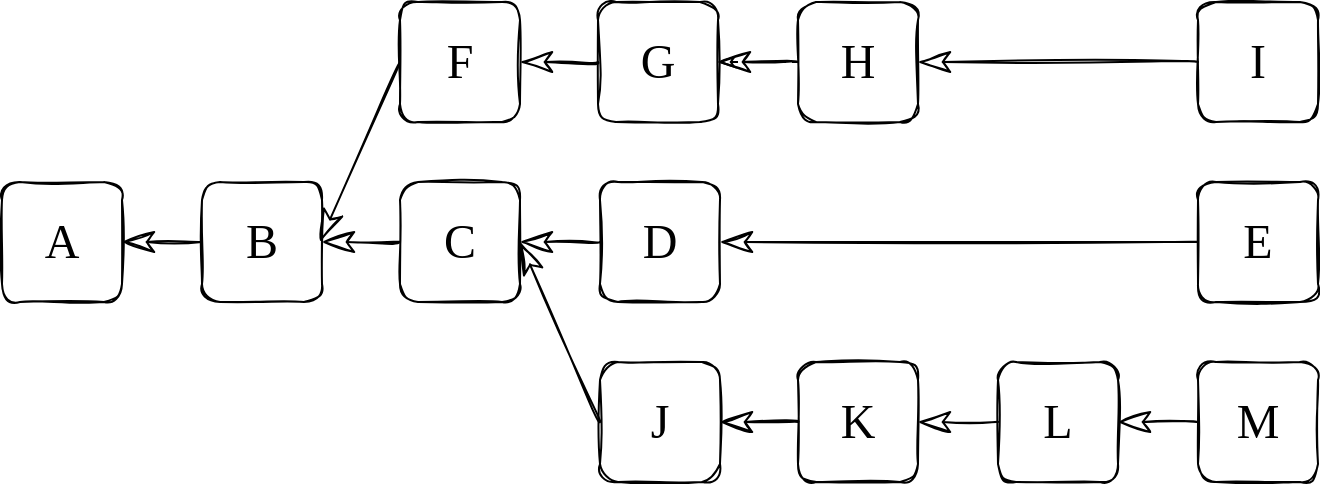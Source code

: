 <mxfile version="20.7.4" type="github" pages="2">
  <diagram id="2iQ7KFdxJWEys-9EnqEy" name="blocktree">
    <mxGraphModel dx="2074" dy="1093" grid="1" gridSize="10" guides="1" tooltips="1" connect="1" arrows="1" fold="1" page="1" pageScale="1" pageWidth="850" pageHeight="1100" math="0" shadow="0">
      <root>
        <mxCell id="0" />
        <mxCell id="1" parent="0" />
        <mxCell id="ZJZPLlPZYwr_zcbTW-Ft-1" value="&lt;font data-font-src=&quot;https://fonts.googleapis.com/css?family=Gloria+Hallelujah&quot; style=&quot;font-size: 24px;&quot; face=&quot;Gloria Hallelujah&quot;&gt;A&lt;/font&gt;" style="rounded=1;whiteSpace=wrap;html=1;sketch=1;hachureGap=4;fontFamily=Architects Daughter;fontSource=https%3A%2F%2Ffonts.googleapis.com%2Fcss%3Ffamily%3DArchitects%2BDaughter;fontSize=20;fillColor=none;fillStyle=hachure;" vertex="1" parent="1">
          <mxGeometry x="41" y="170" width="60" height="60" as="geometry" />
        </mxCell>
        <mxCell id="ZJZPLlPZYwr_zcbTW-Ft-2" value="&lt;font style=&quot;font-size: 24px;&quot; data-font-src=&quot;https://fonts.googleapis.com/css?family=Gloria+Hallelujah&quot; face=&quot;Gloria Hallelujah&quot;&gt;B&lt;/font&gt;" style="rounded=1;whiteSpace=wrap;html=1;sketch=1;hachureGap=4;fontFamily=Architects Daughter;fontSource=https%3A%2F%2Ffonts.googleapis.com%2Fcss%3Ffamily%3DArchitects%2BDaughter;fontSize=20;fillColor=none;fillStyle=hachure;" vertex="1" parent="1">
          <mxGeometry x="141" y="170" width="60" height="60" as="geometry" />
        </mxCell>
        <mxCell id="ZJZPLlPZYwr_zcbTW-Ft-3" value="" style="endArrow=classicThin;html=1;sketch=1;hachureGap=2;fontFamily=Gloria Hallelujah;fontSource=https%3A%2F%2Ffonts.googleapis.com%2Fcss%3Ffamily%3DGloria%2BHallelujah;fontSize=16;startSize=14;endSize=14;sourcePerimeterSpacing=8;targetPerimeterSpacing=8;entryX=1;entryY=0.5;entryDx=0;entryDy=0;endFill=0;strokeColor=default;metaEdit=0;disableMultiStroke=0;startFill=1;exitX=0;exitY=0.5;exitDx=0;exitDy=0;rounded=0;" edge="1" parent="1" source="ZJZPLlPZYwr_zcbTW-Ft-2" target="ZJZPLlPZYwr_zcbTW-Ft-1">
          <mxGeometry width="50" height="50" relative="1" as="geometry">
            <mxPoint x="7" y="210" as="sourcePoint" />
            <mxPoint x="-29" y="210" as="targetPoint" />
          </mxGeometry>
        </mxCell>
        <mxCell id="ZJZPLlPZYwr_zcbTW-Ft-4" value="&lt;font style=&quot;font-size: 24px;&quot; data-font-src=&quot;https://fonts.googleapis.com/css?family=Gloria+Hallelujah&quot; face=&quot;Gloria Hallelujah&quot;&gt;C&lt;/font&gt;" style="rounded=1;whiteSpace=wrap;html=1;sketch=1;hachureGap=4;fontFamily=Architects Daughter;fontSource=https%3A%2F%2Ffonts.googleapis.com%2Fcss%3Ffamily%3DArchitects%2BDaughter;fontSize=20;fillColor=none;fillStyle=hachure;" vertex="1" parent="1">
          <mxGeometry x="240" y="170" width="60" height="60" as="geometry" />
        </mxCell>
        <mxCell id="ZJZPLlPZYwr_zcbTW-Ft-5" value="&lt;font style=&quot;font-size: 24px;&quot; data-font-src=&quot;https://fonts.googleapis.com/css?family=Gloria+Hallelujah&quot; face=&quot;Gloria Hallelujah&quot;&gt;E&lt;/font&gt;" style="rounded=1;whiteSpace=wrap;html=1;sketch=1;hachureGap=4;fontFamily=Architects Daughter;fontSource=https%3A%2F%2Ffonts.googleapis.com%2Fcss%3Ffamily%3DArchitects%2BDaughter;fontSize=20;fillColor=none;fillStyle=hachure;" vertex="1" parent="1">
          <mxGeometry x="639" y="170" width="60" height="60" as="geometry" />
        </mxCell>
        <mxCell id="ZJZPLlPZYwr_zcbTW-Ft-8" value="" style="endArrow=classicThin;html=1;sketch=1;hachureGap=2;fontFamily=Gloria Hallelujah;fontSource=https%3A%2F%2Ffonts.googleapis.com%2Fcss%3Ffamily%3DGloria%2BHallelujah;fontSize=16;startSize=14;endSize=14;sourcePerimeterSpacing=8;targetPerimeterSpacing=8;entryX=1;entryY=0.5;entryDx=0;entryDy=0;endFill=0;curved=1;strokeColor=default;metaEdit=0;disableMultiStroke=0;startFill=1;exitX=0;exitY=0.5;exitDx=0;exitDy=0;" edge="1" parent="1" source="ZJZPLlPZYwr_zcbTW-Ft-4" target="ZJZPLlPZYwr_zcbTW-Ft-2">
          <mxGeometry width="50" height="50" relative="1" as="geometry">
            <mxPoint x="151" y="210" as="sourcePoint" />
            <mxPoint x="111" y="210" as="targetPoint" />
          </mxGeometry>
        </mxCell>
        <mxCell id="ZJZPLlPZYwr_zcbTW-Ft-9" value="" style="endArrow=classicThin;html=1;sketch=1;hachureGap=2;fontFamily=Gloria Hallelujah;fontSource=https%3A%2F%2Ffonts.googleapis.com%2Fcss%3Ffamily%3DGloria%2BHallelujah;fontSize=16;startSize=14;endSize=14;sourcePerimeterSpacing=8;targetPerimeterSpacing=8;endFill=0;curved=1;strokeColor=default;metaEdit=0;disableMultiStroke=0;startFill=1;exitX=0;exitY=0.5;exitDx=0;exitDy=0;entryX=1;entryY=0.5;entryDx=0;entryDy=0;" edge="1" parent="1" source="ZJZPLlPZYwr_zcbTW-Ft-5" target="ZJZPLlPZYwr_zcbTW-Ft-12">
          <mxGeometry width="50" height="50" relative="1" as="geometry">
            <mxPoint x="161" y="220" as="sourcePoint" />
            <mxPoint x="210" y="290" as="targetPoint" />
          </mxGeometry>
        </mxCell>
        <mxCell id="ZJZPLlPZYwr_zcbTW-Ft-12" value="&lt;font style=&quot;font-size: 24px;&quot; data-font-src=&quot;https://fonts.googleapis.com/css?family=Gloria+Hallelujah&quot; face=&quot;Gloria Hallelujah&quot;&gt;D&lt;/font&gt;" style="rounded=1;whiteSpace=wrap;html=1;sketch=1;hachureGap=4;fontFamily=Architects Daughter;fontSource=https%3A%2F%2Ffonts.googleapis.com%2Fcss%3Ffamily%3DArchitects%2BDaughter;fontSize=20;fillColor=none;fillStyle=hachure;" vertex="1" parent="1">
          <mxGeometry x="340" y="170" width="60" height="60" as="geometry" />
        </mxCell>
        <mxCell id="ZJZPLlPZYwr_zcbTW-Ft-13" value="" style="endArrow=classicThin;html=1;sketch=1;hachureGap=2;fontFamily=Gloria Hallelujah;fontSource=https%3A%2F%2Ffonts.googleapis.com%2Fcss%3Ffamily%3DGloria%2BHallelujah;fontSize=16;startSize=14;endSize=14;sourcePerimeterSpacing=8;targetPerimeterSpacing=8;entryX=1;entryY=0.5;entryDx=0;entryDy=0;endFill=0;curved=1;strokeColor=default;metaEdit=0;disableMultiStroke=0;startFill=1;exitX=0;exitY=0.5;exitDx=0;exitDy=0;" edge="1" parent="1" source="ZJZPLlPZYwr_zcbTW-Ft-12" target="ZJZPLlPZYwr_zcbTW-Ft-4">
          <mxGeometry width="50" height="50" relative="1" as="geometry">
            <mxPoint x="350" y="240" as="sourcePoint" />
            <mxPoint x="211" y="210" as="targetPoint" />
          </mxGeometry>
        </mxCell>
        <mxCell id="ZJZPLlPZYwr_zcbTW-Ft-16" value="J" style="rounded=1;whiteSpace=wrap;html=1;sketch=1;hachureGap=4;fontFamily=Gloria Hallelujah;fontSource=https%3A%2F%2Ffonts.googleapis.com%2Fcss%3Ffamily%3DGloria%2BHallelujah;fontSize=24;fillColor=none;fillStyle=hachure;" vertex="1" parent="1">
          <mxGeometry x="340" y="260" width="60" height="60" as="geometry" />
        </mxCell>
        <mxCell id="ZJZPLlPZYwr_zcbTW-Ft-17" value="K" style="rounded=1;whiteSpace=wrap;html=1;sketch=1;hachureGap=4;fontFamily=Gloria Hallelujah;fontSource=https%3A%2F%2Ffonts.googleapis.com%2Fcss%3Ffamily%3DGloria%2BHallelujah;fontSize=24;fillColor=none;fillStyle=hachure;" vertex="1" parent="1">
          <mxGeometry x="439" y="260" width="60" height="60" as="geometry" />
        </mxCell>
        <mxCell id="ZJZPLlPZYwr_zcbTW-Ft-18" value="M" style="rounded=1;whiteSpace=wrap;html=1;sketch=1;hachureGap=4;fontFamily=Gloria Hallelujah;fontSource=https%3A%2F%2Ffonts.googleapis.com%2Fcss%3Ffamily%3DGloria%2BHallelujah;fontSize=24;fillColor=none;fillStyle=hachure;" vertex="1" parent="1">
          <mxGeometry x="639" y="260" width="60" height="60" as="geometry" />
        </mxCell>
        <mxCell id="ZJZPLlPZYwr_zcbTW-Ft-19" value="" style="endArrow=classicThin;html=1;sketch=1;hachureGap=2;fontFamily=Gloria Hallelujah;fontSource=https%3A%2F%2Ffonts.googleapis.com%2Fcss%3Ffamily%3DGloria%2BHallelujah;fontSize=16;startSize=14;endSize=14;sourcePerimeterSpacing=8;targetPerimeterSpacing=8;entryX=1;entryY=0.5;entryDx=0;entryDy=0;endFill=0;curved=1;strokeColor=default;metaEdit=0;disableMultiStroke=0;startFill=1;exitX=0;exitY=0.5;exitDx=0;exitDy=0;" edge="1" parent="1" source="ZJZPLlPZYwr_zcbTW-Ft-17" target="ZJZPLlPZYwr_zcbTW-Ft-16">
          <mxGeometry width="50" height="50" relative="1" as="geometry">
            <mxPoint x="350" y="300" as="sourcePoint" />
            <mxPoint x="310" y="300" as="targetPoint" />
          </mxGeometry>
        </mxCell>
        <mxCell id="ZJZPLlPZYwr_zcbTW-Ft-20" value="" style="endArrow=classicThin;html=1;sketch=1;hachureGap=2;fontFamily=Gloria Hallelujah;fontSource=https%3A%2F%2Ffonts.googleapis.com%2Fcss%3Ffamily%3DGloria%2BHallelujah;fontSize=16;startSize=14;endSize=14;sourcePerimeterSpacing=8;targetPerimeterSpacing=8;endFill=0;curved=1;strokeColor=default;metaEdit=0;disableMultiStroke=0;startFill=1;exitX=0;exitY=0.5;exitDx=0;exitDy=0;entryX=1;entryY=0.5;entryDx=0;entryDy=0;" edge="1" parent="1" source="ZJZPLlPZYwr_zcbTW-Ft-18" target="ZJZPLlPZYwr_zcbTW-Ft-21">
          <mxGeometry width="50" height="50" relative="1" as="geometry">
            <mxPoint x="360" y="310" as="sourcePoint" />
            <mxPoint x="409" y="380" as="targetPoint" />
          </mxGeometry>
        </mxCell>
        <mxCell id="ZJZPLlPZYwr_zcbTW-Ft-21" value="L" style="rounded=1;whiteSpace=wrap;html=1;sketch=1;hachureGap=4;fontFamily=Gloria Hallelujah;fontSource=https%3A%2F%2Ffonts.googleapis.com%2Fcss%3Ffamily%3DGloria%2BHallelujah;fontSize=24;fillColor=none;fillStyle=hachure;" vertex="1" parent="1">
          <mxGeometry x="539" y="260" width="60" height="60" as="geometry" />
        </mxCell>
        <mxCell id="ZJZPLlPZYwr_zcbTW-Ft-22" value="" style="endArrow=classicThin;html=1;sketch=1;hachureGap=2;fontFamily=Gloria Hallelujah;fontSource=https%3A%2F%2Ffonts.googleapis.com%2Fcss%3Ffamily%3DGloria%2BHallelujah;fontSize=16;startSize=14;endSize=14;sourcePerimeterSpacing=8;targetPerimeterSpacing=8;entryX=1;entryY=0.5;entryDx=0;entryDy=0;endFill=0;curved=1;strokeColor=default;metaEdit=0;disableMultiStroke=0;startFill=1;exitX=0;exitY=0.5;exitDx=0;exitDy=0;" edge="1" parent="1" source="ZJZPLlPZYwr_zcbTW-Ft-21" target="ZJZPLlPZYwr_zcbTW-Ft-17">
          <mxGeometry width="50" height="50" relative="1" as="geometry">
            <mxPoint x="549" y="330" as="sourcePoint" />
            <mxPoint x="410" y="300" as="targetPoint" />
          </mxGeometry>
        </mxCell>
        <mxCell id="ZJZPLlPZYwr_zcbTW-Ft-28" value="&lt;font style=&quot;font-size: 24px;&quot; data-font-src=&quot;https://fonts.googleapis.com/css?family=Gloria+Hallelujah&quot; face=&quot;Gloria Hallelujah&quot;&gt;F&lt;/font&gt;" style="rounded=1;whiteSpace=wrap;html=1;sketch=1;hachureGap=4;fontFamily=Architects Daughter;fontSource=https%3A%2F%2Ffonts.googleapis.com%2Fcss%3Ffamily%3DArchitects%2BDaughter;fontSize=20;fillColor=none;fillStyle=hachure;" vertex="1" parent="1">
          <mxGeometry x="240" y="80" width="60" height="60" as="geometry" />
        </mxCell>
        <mxCell id="ZJZPLlPZYwr_zcbTW-Ft-29" value="G" style="rounded=1;whiteSpace=wrap;html=1;sketch=1;hachureGap=4;fontFamily=Gloria Hallelujah;fontSource=https%3A%2F%2Ffonts.googleapis.com%2Fcss%3Ffamily%3DGloria%2BHallelujah;fontSize=24;fillColor=none;fillStyle=hachure;" vertex="1" parent="1">
          <mxGeometry x="339" y="80" width="60" height="60" as="geometry" />
        </mxCell>
        <mxCell id="ZJZPLlPZYwr_zcbTW-Ft-30" value="I" style="rounded=1;whiteSpace=wrap;html=1;sketch=1;hachureGap=4;fontFamily=Gloria Hallelujah;fontSource=https%3A%2F%2Ffonts.googleapis.com%2Fcss%3Ffamily%3DGloria%2BHallelujah;fontSize=24;fillColor=none;fillStyle=hachure;" vertex="1" parent="1">
          <mxGeometry x="639" y="80" width="60" height="60" as="geometry" />
        </mxCell>
        <mxCell id="ZJZPLlPZYwr_zcbTW-Ft-31" value="" style="endArrow=classicThin;html=1;sketch=1;hachureGap=2;fontFamily=Gloria Hallelujah;fontSource=https%3A%2F%2Ffonts.googleapis.com%2Fcss%3Ffamily%3DGloria%2BHallelujah;fontSize=16;startSize=14;endSize=14;sourcePerimeterSpacing=8;targetPerimeterSpacing=8;entryX=1;entryY=0.5;entryDx=0;entryDy=0;endFill=0;curved=1;strokeColor=default;metaEdit=0;disableMultiStroke=0;startFill=1;exitX=0;exitY=0.5;exitDx=0;exitDy=0;" edge="1" parent="1" source="ZJZPLlPZYwr_zcbTW-Ft-29" target="ZJZPLlPZYwr_zcbTW-Ft-28">
          <mxGeometry width="50" height="50" relative="1" as="geometry">
            <mxPoint x="250" y="120" as="sourcePoint" />
            <mxPoint x="210" y="120" as="targetPoint" />
          </mxGeometry>
        </mxCell>
        <mxCell id="ZJZPLlPZYwr_zcbTW-Ft-32" value="" style="endArrow=classicThin;html=1;sketch=1;hachureGap=2;fontFamily=Gloria Hallelujah;fontSource=https%3A%2F%2Ffonts.googleapis.com%2Fcss%3Ffamily%3DGloria%2BHallelujah;fontSize=16;startSize=14;endSize=14;sourcePerimeterSpacing=8;targetPerimeterSpacing=8;endFill=0;curved=1;strokeColor=default;metaEdit=0;disableMultiStroke=0;startFill=1;exitX=0;exitY=0.5;exitDx=0;exitDy=0;entryX=1;entryY=0.5;entryDx=0;entryDy=0;" edge="1" parent="1" source="ZJZPLlPZYwr_zcbTW-Ft-30" target="ZJZPLlPZYwr_zcbTW-Ft-33">
          <mxGeometry width="50" height="50" relative="1" as="geometry">
            <mxPoint x="260" y="130" as="sourcePoint" />
            <mxPoint x="309" y="200" as="targetPoint" />
          </mxGeometry>
        </mxCell>
        <mxCell id="Tg8lK41rM6lcIa1YuyZW-3" value="" style="edgeStyle=orthogonalEdgeStyle;rounded=0;orthogonalLoop=1;jettySize=auto;html=1;dashed=1;fontFamily=Gloria Hallelujah;fontSource=https%3A%2F%2Ffonts.googleapis.com%2Fcss%3Ffamily%3DGloria%2BHallelujah;fontSize=24;endArrow=classicThin;endFill=0;" edge="1" parent="1" source="ZJZPLlPZYwr_zcbTW-Ft-33" target="ZJZPLlPZYwr_zcbTW-Ft-29">
          <mxGeometry relative="1" as="geometry" />
        </mxCell>
        <mxCell id="ZJZPLlPZYwr_zcbTW-Ft-33" value="H" style="rounded=1;whiteSpace=wrap;html=1;sketch=1;hachureGap=4;fontFamily=Gloria Hallelujah;fontSource=https%3A%2F%2Ffonts.googleapis.com%2Fcss%3Ffamily%3DGloria%2BHallelujah;fontSize=24;fillColor=none;fillStyle=hachure;" vertex="1" parent="1">
          <mxGeometry x="439" y="80" width="60" height="60" as="geometry" />
        </mxCell>
        <mxCell id="ZJZPLlPZYwr_zcbTW-Ft-34" value="" style="endArrow=classicThin;html=1;sketch=1;hachureGap=2;fontFamily=Gloria Hallelujah;fontSource=https%3A%2F%2Ffonts.googleapis.com%2Fcss%3Ffamily%3DGloria%2BHallelujah;fontSize=16;startSize=14;endSize=14;sourcePerimeterSpacing=8;targetPerimeterSpacing=8;entryX=1;entryY=0.5;entryDx=0;entryDy=0;endFill=0;curved=1;strokeColor=default;metaEdit=0;disableMultiStroke=0;startFill=1;exitX=0;exitY=0.5;exitDx=0;exitDy=0;" edge="1" parent="1" source="ZJZPLlPZYwr_zcbTW-Ft-33" target="ZJZPLlPZYwr_zcbTW-Ft-29">
          <mxGeometry width="50" height="50" relative="1" as="geometry">
            <mxPoint x="449" y="150" as="sourcePoint" />
            <mxPoint x="310" y="120" as="targetPoint" />
          </mxGeometry>
        </mxCell>
        <mxCell id="ZJZPLlPZYwr_zcbTW-Ft-42" value="" style="endArrow=classicThin;html=1;sketch=1;hachureGap=2;fontFamily=Gloria Hallelujah;fontSource=https%3A%2F%2Ffonts.googleapis.com%2Fcss%3Ffamily%3DGloria%2BHallelujah;fontSize=16;startSize=14;endSize=14;sourcePerimeterSpacing=8;targetPerimeterSpacing=8;endFill=0;curved=1;strokeColor=default;metaEdit=0;disableMultiStroke=0;startFill=1;exitX=0;exitY=0.5;exitDx=0;exitDy=0;" edge="1" parent="1" source="ZJZPLlPZYwr_zcbTW-Ft-28">
          <mxGeometry width="50" height="50" relative="1" as="geometry">
            <mxPoint x="530" y="400" as="sourcePoint" />
            <mxPoint x="200" y="200" as="targetPoint" />
          </mxGeometry>
        </mxCell>
        <mxCell id="ZJZPLlPZYwr_zcbTW-Ft-45" value="" style="endArrow=classicThin;html=1;sketch=1;hachureGap=2;fontFamily=Gloria Hallelujah;fontSource=https%3A%2F%2Ffonts.googleapis.com%2Fcss%3Ffamily%3DGloria%2BHallelujah;fontSize=16;startSize=14;endSize=14;sourcePerimeterSpacing=8;targetPerimeterSpacing=8;endFill=0;curved=1;strokeColor=default;metaEdit=0;disableMultiStroke=0;startFill=1;exitX=0;exitY=0.5;exitDx=0;exitDy=0;entryX=1;entryY=0.5;entryDx=0;entryDy=0;" edge="1" parent="1" source="ZJZPLlPZYwr_zcbTW-Ft-16" target="ZJZPLlPZYwr_zcbTW-Ft-4">
          <mxGeometry width="50" height="50" relative="1" as="geometry">
            <mxPoint x="250" y="120" as="sourcePoint" />
            <mxPoint x="210" y="210" as="targetPoint" />
          </mxGeometry>
        </mxCell>
      </root>
    </mxGraphModel>
  </diagram>
  <diagram name="blocktree_finalised" id="inj6FYch4dwaY0Nm7V-Z">
    <mxGraphModel dx="2074" dy="1093" grid="1" gridSize="10" guides="1" tooltips="1" connect="1" arrows="1" fold="1" page="1" pageScale="1" pageWidth="850" pageHeight="1100" math="0" shadow="0">
      <root>
        <mxCell id="GQTOWTn1irD6brhqsDH8-0" />
        <mxCell id="GQTOWTn1irD6brhqsDH8-1" parent="GQTOWTn1irD6brhqsDH8-0" />
        <mxCell id="GQTOWTn1irD6brhqsDH8-2" value="&lt;font data-font-src=&quot;https://fonts.googleapis.com/css?family=Gloria+Hallelujah&quot; style=&quot;font-size: 24px;&quot; face=&quot;Gloria Hallelujah&quot;&gt;A&lt;/font&gt;" style="rounded=1;whiteSpace=wrap;html=1;sketch=1;hachureGap=4;fontFamily=Architects Daughter;fontSource=https%3A%2F%2Ffonts.googleapis.com%2Fcss%3Ffamily%3DArchitects%2BDaughter;fontSize=20;fillColor=#000000;fillStyle=hachure;" vertex="1" parent="GQTOWTn1irD6brhqsDH8-1">
          <mxGeometry x="41" y="170" width="60" height="60" as="geometry" />
        </mxCell>
        <mxCell id="GQTOWTn1irD6brhqsDH8-3" value="&lt;font style=&quot;font-size: 24px;&quot; data-font-src=&quot;https://fonts.googleapis.com/css?family=Gloria+Hallelujah&quot; face=&quot;Gloria Hallelujah&quot;&gt;B&lt;/font&gt;" style="rounded=1;whiteSpace=wrap;html=1;sketch=1;hachureGap=4;fontFamily=Architects Daughter;fontSource=https%3A%2F%2Ffonts.googleapis.com%2Fcss%3Ffamily%3DArchitects%2BDaughter;fontSize=20;fillColor=#000000;fillStyle=hachure;" vertex="1" parent="GQTOWTn1irD6brhqsDH8-1">
          <mxGeometry x="141" y="170" width="60" height="60" as="geometry" />
        </mxCell>
        <mxCell id="GQTOWTn1irD6brhqsDH8-4" value="" style="endArrow=classicThin;html=1;sketch=1;hachureGap=2;fontFamily=Gloria Hallelujah;fontSource=https%3A%2F%2Ffonts.googleapis.com%2Fcss%3Ffamily%3DGloria%2BHallelujah;fontSize=16;startSize=14;endSize=14;sourcePerimeterSpacing=8;targetPerimeterSpacing=8;entryX=1;entryY=0.5;entryDx=0;entryDy=0;endFill=0;curved=1;strokeColor=default;metaEdit=0;disableMultiStroke=0;startFill=1;exitX=0;exitY=0.5;exitDx=0;exitDy=0;" edge="1" parent="GQTOWTn1irD6brhqsDH8-1" source="GQTOWTn1irD6brhqsDH8-3" target="GQTOWTn1irD6brhqsDH8-2">
          <mxGeometry width="50" height="50" relative="1" as="geometry">
            <mxPoint x="7" y="210" as="sourcePoint" />
            <mxPoint x="-29" y="210" as="targetPoint" />
          </mxGeometry>
        </mxCell>
        <mxCell id="GQTOWTn1irD6brhqsDH8-5" value="&lt;font style=&quot;font-size: 24px;&quot; data-font-src=&quot;https://fonts.googleapis.com/css?family=Gloria+Hallelujah&quot; face=&quot;Gloria Hallelujah&quot;&gt;C&lt;/font&gt;" style="rounded=1;whiteSpace=wrap;html=1;sketch=1;hachureGap=4;fontFamily=Architects Daughter;fontSource=https%3A%2F%2Ffonts.googleapis.com%2Fcss%3Ffamily%3DArchitects%2BDaughter;fontSize=20;fillColor=#000000;fillStyle=hachure;" vertex="1" parent="GQTOWTn1irD6brhqsDH8-1">
          <mxGeometry x="240" y="170" width="60" height="60" as="geometry" />
        </mxCell>
        <mxCell id="GQTOWTn1irD6brhqsDH8-6" value="&lt;font style=&quot;font-size: 24px;&quot; data-font-src=&quot;https://fonts.googleapis.com/css?family=Gloria+Hallelujah&quot; face=&quot;Gloria Hallelujah&quot;&gt;E&lt;/font&gt;" style="rounded=1;whiteSpace=wrap;html=1;sketch=1;hachureGap=4;fontFamily=Architects Daughter;fontSource=https%3A%2F%2Ffonts.googleapis.com%2Fcss%3Ffamily%3DArchitects%2BDaughter;fontSize=20;fillColor=none;fillStyle=hachure;" vertex="1" parent="GQTOWTn1irD6brhqsDH8-1">
          <mxGeometry x="639" y="170" width="60" height="60" as="geometry" />
        </mxCell>
        <mxCell id="GQTOWTn1irD6brhqsDH8-7" value="" style="endArrow=classicThin;html=1;sketch=1;hachureGap=2;fontFamily=Gloria Hallelujah;fontSource=https%3A%2F%2Ffonts.googleapis.com%2Fcss%3Ffamily%3DGloria%2BHallelujah;fontSize=16;startSize=14;endSize=14;sourcePerimeterSpacing=8;targetPerimeterSpacing=8;entryX=1;entryY=0.5;entryDx=0;entryDy=0;endFill=0;curved=1;strokeColor=default;metaEdit=0;disableMultiStroke=0;startFill=1;exitX=0;exitY=0.5;exitDx=0;exitDy=0;" edge="1" parent="GQTOWTn1irD6brhqsDH8-1" source="GQTOWTn1irD6brhqsDH8-5" target="GQTOWTn1irD6brhqsDH8-3">
          <mxGeometry width="50" height="50" relative="1" as="geometry">
            <mxPoint x="151" y="210" as="sourcePoint" />
            <mxPoint x="111" y="210" as="targetPoint" />
          </mxGeometry>
        </mxCell>
        <mxCell id="GQTOWTn1irD6brhqsDH8-8" value="" style="endArrow=classicThin;html=1;sketch=1;hachureGap=2;fontFamily=Gloria Hallelujah;fontSource=https%3A%2F%2Ffonts.googleapis.com%2Fcss%3Ffamily%3DGloria%2BHallelujah;fontSize=16;startSize=14;endSize=14;sourcePerimeterSpacing=8;targetPerimeterSpacing=8;endFill=0;curved=1;strokeColor=default;metaEdit=0;disableMultiStroke=0;startFill=1;exitX=0;exitY=0.5;exitDx=0;exitDy=0;entryX=1;entryY=0.5;entryDx=0;entryDy=0;" edge="1" parent="GQTOWTn1irD6brhqsDH8-1" source="GQTOWTn1irD6brhqsDH8-6" target="GQTOWTn1irD6brhqsDH8-9">
          <mxGeometry width="50" height="50" relative="1" as="geometry">
            <mxPoint x="161" y="220" as="sourcePoint" />
            <mxPoint x="210" y="290" as="targetPoint" />
          </mxGeometry>
        </mxCell>
        <mxCell id="GQTOWTn1irD6brhqsDH8-9" value="&lt;font style=&quot;font-size: 24px;&quot; data-font-src=&quot;https://fonts.googleapis.com/css?family=Gloria+Hallelujah&quot; face=&quot;Gloria Hallelujah&quot;&gt;D&lt;/font&gt;" style="rounded=1;whiteSpace=wrap;html=1;sketch=1;hachureGap=4;fontFamily=Architects Daughter;fontSource=https%3A%2F%2Ffonts.googleapis.com%2Fcss%3Ffamily%3DArchitects%2BDaughter;fontSize=20;fillColor=#000000;fillStyle=hachure;" vertex="1" parent="GQTOWTn1irD6brhqsDH8-1">
          <mxGeometry x="340" y="170" width="60" height="60" as="geometry" />
        </mxCell>
        <mxCell id="GQTOWTn1irD6brhqsDH8-10" value="" style="endArrow=classicThin;html=1;sketch=1;hachureGap=2;fontFamily=Gloria Hallelujah;fontSource=https%3A%2F%2Ffonts.googleapis.com%2Fcss%3Ffamily%3DGloria%2BHallelujah;fontSize=16;startSize=14;endSize=14;sourcePerimeterSpacing=8;targetPerimeterSpacing=8;entryX=1;entryY=0.5;entryDx=0;entryDy=0;endFill=0;curved=1;strokeColor=default;metaEdit=0;disableMultiStroke=0;startFill=1;exitX=0;exitY=0.5;exitDx=0;exitDy=0;" edge="1" parent="GQTOWTn1irD6brhqsDH8-1" source="GQTOWTn1irD6brhqsDH8-9" target="GQTOWTn1irD6brhqsDH8-5">
          <mxGeometry width="50" height="50" relative="1" as="geometry">
            <mxPoint x="350" y="240" as="sourcePoint" />
            <mxPoint x="211" y="210" as="targetPoint" />
          </mxGeometry>
        </mxCell>
        <mxCell id="GQTOWTn1irD6brhqsDH8-11" value="J" style="rounded=1;whiteSpace=wrap;html=1;sketch=1;hachureGap=4;fontFamily=Gloria Hallelujah;fontSource=https%3A%2F%2Ffonts.googleapis.com%2Fcss%3Ffamily%3DGloria%2BHallelujah;fontSize=24;fillColor=none;fillStyle=hachure;dashed=1;" vertex="1" parent="GQTOWTn1irD6brhqsDH8-1">
          <mxGeometry x="340" y="260" width="60" height="60" as="geometry" />
        </mxCell>
        <mxCell id="GQTOWTn1irD6brhqsDH8-12" value="K" style="rounded=1;whiteSpace=wrap;html=1;sketch=1;hachureGap=4;fontFamily=Gloria Hallelujah;fontSource=https%3A%2F%2Ffonts.googleapis.com%2Fcss%3Ffamily%3DGloria%2BHallelujah;fontSize=24;fillColor=none;fillStyle=hachure;dashed=1;" vertex="1" parent="GQTOWTn1irD6brhqsDH8-1">
          <mxGeometry x="439" y="260" width="60" height="60" as="geometry" />
        </mxCell>
        <mxCell id="GQTOWTn1irD6brhqsDH8-13" value="M" style="rounded=1;whiteSpace=wrap;html=1;sketch=1;hachureGap=4;fontFamily=Gloria Hallelujah;fontSource=https%3A%2F%2Ffonts.googleapis.com%2Fcss%3Ffamily%3DGloria%2BHallelujah;fontSize=24;fillColor=none;fillStyle=hachure;dashed=1;" vertex="1" parent="GQTOWTn1irD6brhqsDH8-1">
          <mxGeometry x="639" y="260" width="60" height="60" as="geometry" />
        </mxCell>
        <mxCell id="GQTOWTn1irD6brhqsDH8-14" value="" style="endArrow=classicThin;html=1;sketch=1;hachureGap=2;fontFamily=Gloria Hallelujah;fontSource=https%3A%2F%2Ffonts.googleapis.com%2Fcss%3Ffamily%3DGloria%2BHallelujah;fontSize=16;startSize=14;endSize=14;sourcePerimeterSpacing=8;targetPerimeterSpacing=8;entryX=1;entryY=0.5;entryDx=0;entryDy=0;endFill=0;curved=1;strokeColor=default;metaEdit=0;disableMultiStroke=0;startFill=1;exitX=0;exitY=0.5;exitDx=0;exitDy=0;dashed=1;" edge="1" parent="GQTOWTn1irD6brhqsDH8-1" source="GQTOWTn1irD6brhqsDH8-12" target="GQTOWTn1irD6brhqsDH8-11">
          <mxGeometry width="50" height="50" relative="1" as="geometry">
            <mxPoint x="350" y="300" as="sourcePoint" />
            <mxPoint x="310" y="300" as="targetPoint" />
          </mxGeometry>
        </mxCell>
        <mxCell id="GQTOWTn1irD6brhqsDH8-15" value="" style="endArrow=classicThin;html=1;sketch=1;hachureGap=2;fontFamily=Gloria Hallelujah;fontSource=https%3A%2F%2Ffonts.googleapis.com%2Fcss%3Ffamily%3DGloria%2BHallelujah;fontSize=16;startSize=14;endSize=14;sourcePerimeterSpacing=8;targetPerimeterSpacing=8;endFill=0;curved=1;strokeColor=default;metaEdit=0;disableMultiStroke=0;startFill=1;exitX=0;exitY=0.5;exitDx=0;exitDy=0;entryX=1;entryY=0.5;entryDx=0;entryDy=0;dashed=1;" edge="1" parent="GQTOWTn1irD6brhqsDH8-1" source="GQTOWTn1irD6brhqsDH8-13" target="GQTOWTn1irD6brhqsDH8-16">
          <mxGeometry width="50" height="50" relative="1" as="geometry">
            <mxPoint x="360" y="310" as="sourcePoint" />
            <mxPoint x="409" y="380" as="targetPoint" />
          </mxGeometry>
        </mxCell>
        <mxCell id="GQTOWTn1irD6brhqsDH8-16" value="L" style="rounded=1;whiteSpace=wrap;html=1;sketch=1;hachureGap=4;fontFamily=Gloria Hallelujah;fontSource=https%3A%2F%2Ffonts.googleapis.com%2Fcss%3Ffamily%3DGloria%2BHallelujah;fontSize=24;fillColor=none;fillStyle=hachure;dashed=1;" vertex="1" parent="GQTOWTn1irD6brhqsDH8-1">
          <mxGeometry x="539" y="260" width="60" height="60" as="geometry" />
        </mxCell>
        <mxCell id="GQTOWTn1irD6brhqsDH8-17" value="" style="endArrow=classicThin;html=1;sketch=1;hachureGap=2;fontFamily=Gloria Hallelujah;fontSource=https%3A%2F%2Ffonts.googleapis.com%2Fcss%3Ffamily%3DGloria%2BHallelujah;fontSize=16;startSize=14;endSize=14;sourcePerimeterSpacing=8;targetPerimeterSpacing=8;entryX=1;entryY=0.5;entryDx=0;entryDy=0;endFill=0;curved=1;strokeColor=default;metaEdit=0;disableMultiStroke=0;startFill=1;exitX=0;exitY=0.5;exitDx=0;exitDy=0;dashed=1;" edge="1" parent="GQTOWTn1irD6brhqsDH8-1" source="GQTOWTn1irD6brhqsDH8-16" target="GQTOWTn1irD6brhqsDH8-12">
          <mxGeometry width="50" height="50" relative="1" as="geometry">
            <mxPoint x="549" y="330" as="sourcePoint" />
            <mxPoint x="410" y="300" as="targetPoint" />
          </mxGeometry>
        </mxCell>
        <mxCell id="GQTOWTn1irD6brhqsDH8-18" value="&lt;font style=&quot;font-size: 24px;&quot; data-font-src=&quot;https://fonts.googleapis.com/css?family=Gloria+Hallelujah&quot; face=&quot;Gloria Hallelujah&quot;&gt;F&lt;/font&gt;" style="rounded=1;whiteSpace=wrap;html=1;sketch=1;hachureGap=4;fontFamily=Architects Daughter;fontSource=https%3A%2F%2Ffonts.googleapis.com%2Fcss%3Ffamily%3DArchitects%2BDaughter;fontSize=20;fillColor=none;fillStyle=hachure;dashed=1;" vertex="1" parent="GQTOWTn1irD6brhqsDH8-1">
          <mxGeometry x="240" y="80" width="60" height="60" as="geometry" />
        </mxCell>
        <mxCell id="GQTOWTn1irD6brhqsDH8-19" value="G" style="rounded=1;whiteSpace=wrap;html=1;sketch=1;hachureGap=4;fontFamily=Gloria Hallelujah;fontSource=https%3A%2F%2Ffonts.googleapis.com%2Fcss%3Ffamily%3DGloria%2BHallelujah;fontSize=24;fillColor=none;fillStyle=hachure;dashed=1;" vertex="1" parent="GQTOWTn1irD6brhqsDH8-1">
          <mxGeometry x="339" y="80" width="60" height="60" as="geometry" />
        </mxCell>
        <mxCell id="GQTOWTn1irD6brhqsDH8-20" value="I" style="rounded=1;whiteSpace=wrap;html=1;sketch=1;hachureGap=4;fontFamily=Gloria Hallelujah;fontSource=https%3A%2F%2Ffonts.googleapis.com%2Fcss%3Ffamily%3DGloria%2BHallelujah;fontSize=24;fillColor=none;fillStyle=hachure;dashed=1;" vertex="1" parent="GQTOWTn1irD6brhqsDH8-1">
          <mxGeometry x="639" y="80" width="60" height="60" as="geometry" />
        </mxCell>
        <mxCell id="GQTOWTn1irD6brhqsDH8-21" value="" style="endArrow=classicThin;html=1;sketch=1;hachureGap=2;fontFamily=Gloria Hallelujah;fontSource=https%3A%2F%2Ffonts.googleapis.com%2Fcss%3Ffamily%3DGloria%2BHallelujah;fontSize=16;startSize=14;endSize=14;sourcePerimeterSpacing=8;targetPerimeterSpacing=8;entryX=1;entryY=0.5;entryDx=0;entryDy=0;endFill=0;curved=1;strokeColor=default;metaEdit=0;disableMultiStroke=0;startFill=1;exitX=0;exitY=0.5;exitDx=0;exitDy=0;dashed=1;" edge="1" parent="GQTOWTn1irD6brhqsDH8-1" source="GQTOWTn1irD6brhqsDH8-19" target="GQTOWTn1irD6brhqsDH8-18">
          <mxGeometry width="50" height="50" relative="1" as="geometry">
            <mxPoint x="250" y="120" as="sourcePoint" />
            <mxPoint x="210" y="120" as="targetPoint" />
          </mxGeometry>
        </mxCell>
        <mxCell id="GQTOWTn1irD6brhqsDH8-22" value="" style="endArrow=classicThin;html=1;sketch=1;hachureGap=2;fontFamily=Gloria Hallelujah;fontSource=https%3A%2F%2Ffonts.googleapis.com%2Fcss%3Ffamily%3DGloria%2BHallelujah;fontSize=16;startSize=14;endSize=14;sourcePerimeterSpacing=8;targetPerimeterSpacing=8;endFill=0;curved=1;strokeColor=default;metaEdit=0;disableMultiStroke=0;startFill=1;exitX=0;exitY=0.5;exitDx=0;exitDy=0;entryX=1;entryY=0.5;entryDx=0;entryDy=0;dashed=1;" edge="1" parent="GQTOWTn1irD6brhqsDH8-1" source="GQTOWTn1irD6brhqsDH8-20" target="GQTOWTn1irD6brhqsDH8-23">
          <mxGeometry width="50" height="50" relative="1" as="geometry">
            <mxPoint x="260" y="130" as="sourcePoint" />
            <mxPoint x="309" y="200" as="targetPoint" />
          </mxGeometry>
        </mxCell>
        <mxCell id="GQTOWTn1irD6brhqsDH8-23" value="H" style="rounded=1;whiteSpace=wrap;html=1;sketch=1;hachureGap=4;fontFamily=Gloria Hallelujah;fontSource=https%3A%2F%2Ffonts.googleapis.com%2Fcss%3Ffamily%3DGloria%2BHallelujah;fontSize=24;fillColor=none;fillStyle=hachure;dashed=1;" vertex="1" parent="GQTOWTn1irD6brhqsDH8-1">
          <mxGeometry x="439" y="80" width="60" height="60" as="geometry" />
        </mxCell>
        <mxCell id="GQTOWTn1irD6brhqsDH8-24" value="" style="endArrow=classicThin;html=1;sketch=1;hachureGap=2;fontFamily=Gloria Hallelujah;fontSource=https%3A%2F%2Ffonts.googleapis.com%2Fcss%3Ffamily%3DGloria%2BHallelujah;fontSize=16;startSize=14;endSize=14;sourcePerimeterSpacing=8;targetPerimeterSpacing=8;entryX=1;entryY=0.5;entryDx=0;entryDy=0;endFill=0;curved=1;strokeColor=default;metaEdit=0;disableMultiStroke=0;startFill=1;exitX=0;exitY=0.5;exitDx=0;exitDy=0;dashed=1;" edge="1" parent="GQTOWTn1irD6brhqsDH8-1" source="GQTOWTn1irD6brhqsDH8-23" target="GQTOWTn1irD6brhqsDH8-19">
          <mxGeometry width="50" height="50" relative="1" as="geometry">
            <mxPoint x="449" y="150" as="sourcePoint" />
            <mxPoint x="310" y="120" as="targetPoint" />
          </mxGeometry>
        </mxCell>
        <mxCell id="GQTOWTn1irD6brhqsDH8-25" value="" style="endArrow=classicThin;html=1;sketch=1;hachureGap=2;fontFamily=Gloria Hallelujah;fontSource=https%3A%2F%2Ffonts.googleapis.com%2Fcss%3Ffamily%3DGloria%2BHallelujah;fontSize=16;startSize=14;endSize=14;sourcePerimeterSpacing=8;targetPerimeterSpacing=8;endFill=0;curved=1;strokeColor=default;metaEdit=0;disableMultiStroke=0;startFill=1;exitX=0;exitY=0.5;exitDx=0;exitDy=0;dashed=1;" edge="1" parent="GQTOWTn1irD6brhqsDH8-1" source="GQTOWTn1irD6brhqsDH8-18">
          <mxGeometry width="50" height="50" relative="1" as="geometry">
            <mxPoint x="530" y="400" as="sourcePoint" />
            <mxPoint x="200" y="200" as="targetPoint" />
          </mxGeometry>
        </mxCell>
        <mxCell id="GQTOWTn1irD6brhqsDH8-26" value="" style="endArrow=classicThin;html=1;sketch=1;hachureGap=2;fontFamily=Gloria Hallelujah;fontSource=https%3A%2F%2Ffonts.googleapis.com%2Fcss%3Ffamily%3DGloria%2BHallelujah;fontSize=16;startSize=14;endSize=14;sourcePerimeterSpacing=8;targetPerimeterSpacing=8;endFill=0;curved=1;strokeColor=default;metaEdit=0;disableMultiStroke=0;startFill=1;exitX=0;exitY=0.5;exitDx=0;exitDy=0;entryX=1;entryY=0.5;entryDx=0;entryDy=0;dashed=1;" edge="1" parent="GQTOWTn1irD6brhqsDH8-1" source="GQTOWTn1irD6brhqsDH8-11" target="GQTOWTn1irD6brhqsDH8-5">
          <mxGeometry width="50" height="50" relative="1" as="geometry">
            <mxPoint x="250" y="120" as="sourcePoint" />
            <mxPoint x="210" y="210" as="targetPoint" />
          </mxGeometry>
        </mxCell>
      </root>
    </mxGraphModel>
  </diagram>
</mxfile>
